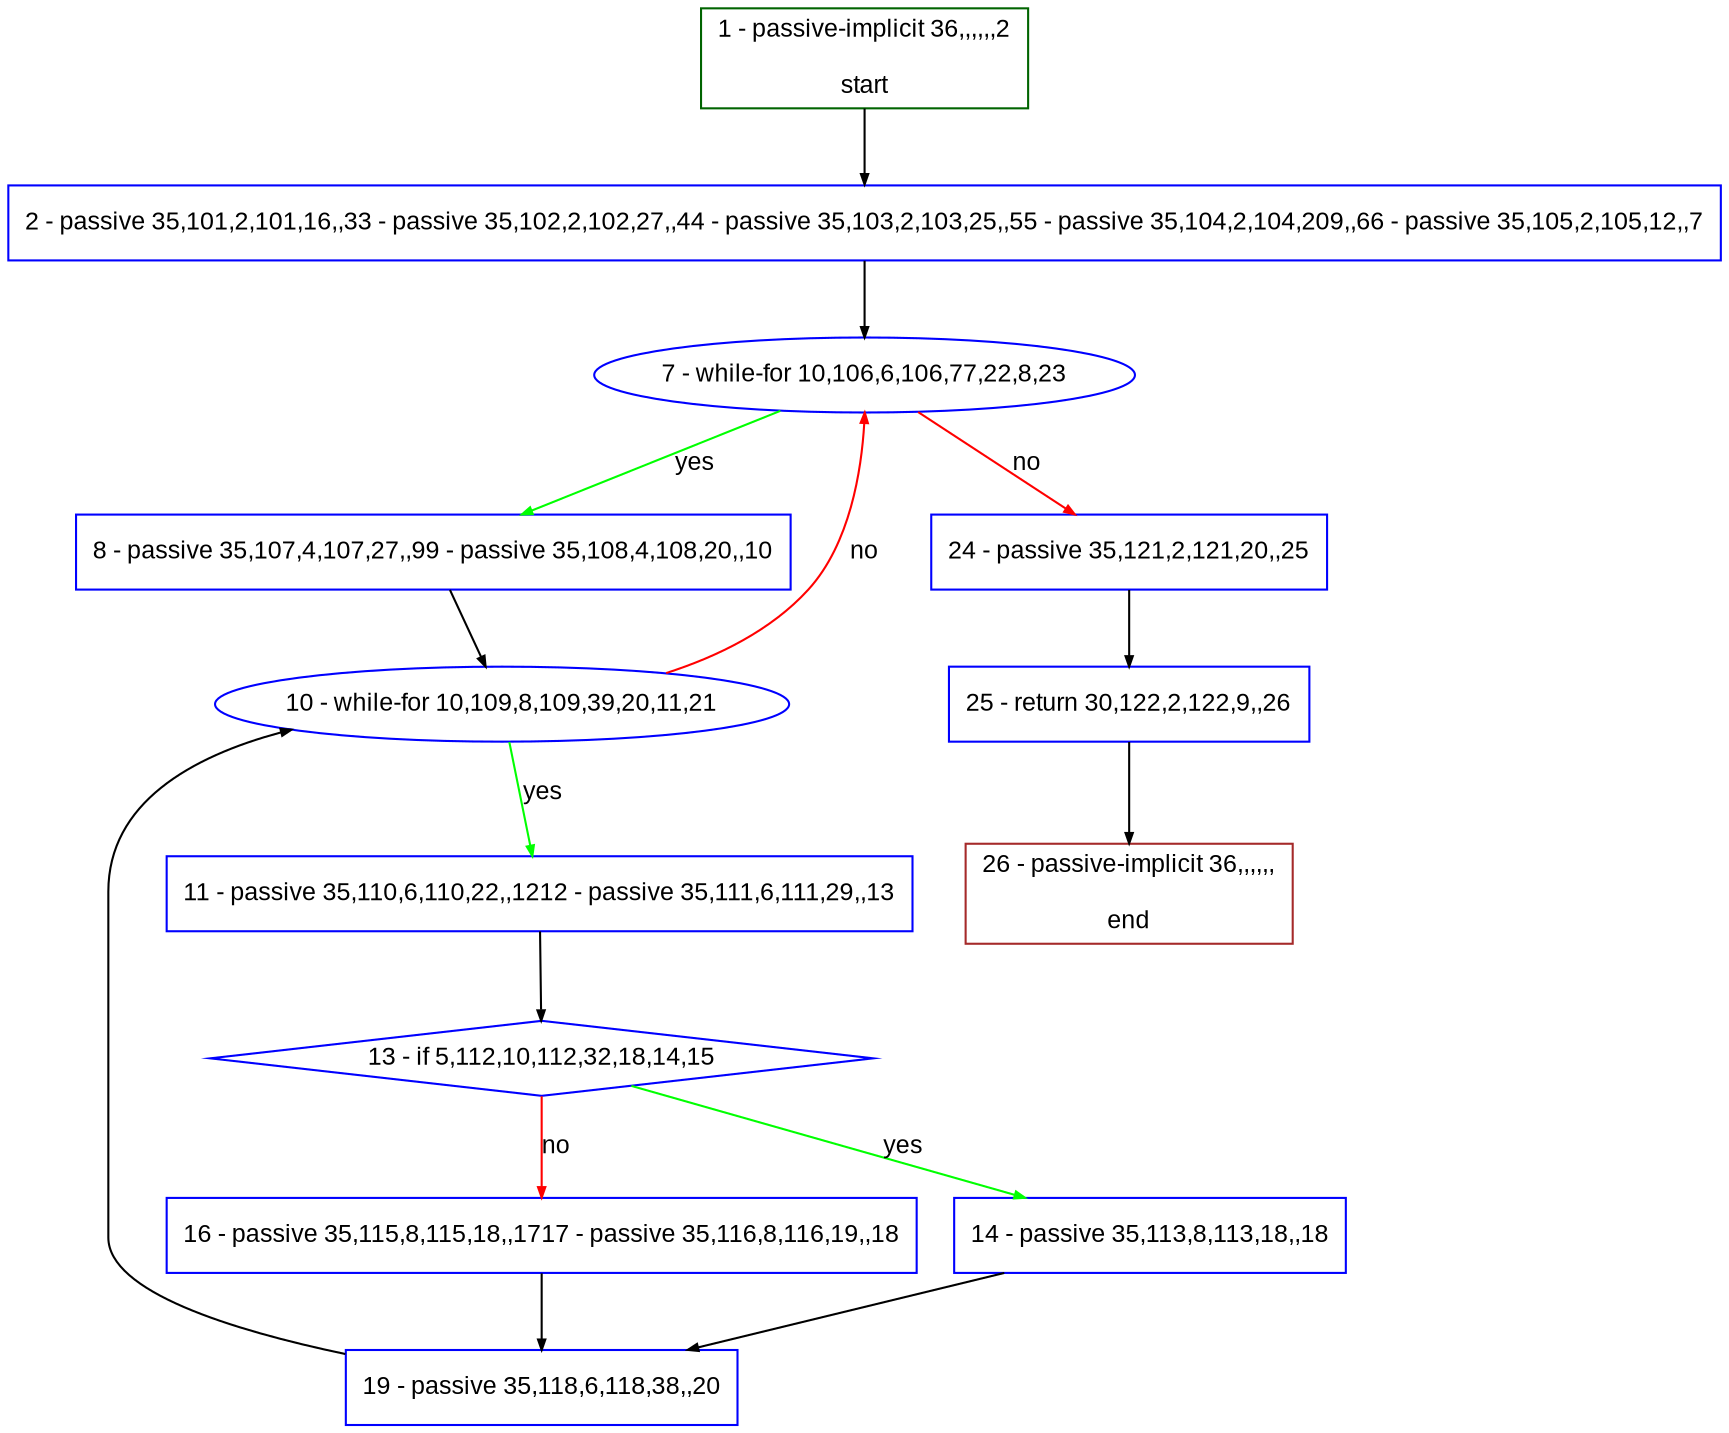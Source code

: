 digraph "" {
  graph [pack="true", label="", fontsize="12", packmode="clust", fontname="Arial", fillcolor="#FFFFCC", bgcolor="white", style="rounded,filled", compound="true"];
  node [node_initialized="no", label="", color="grey", fontsize="12", fillcolor="white", fontname="Arial", style="filled", shape="rectangle", compound="true", fixedsize="false"];
  edge [fontcolor="black", arrowhead="normal", arrowtail="none", arrowsize="0.5", ltail="", label="", color="black", fontsize="12", lhead="", fontname="Arial", dir="forward", compound="true"];
  __N1 [label="2 - passive 35,101,2,101,16,,33 - passive 35,102,2,102,27,,44 - passive 35,103,2,103,25,,55 - passive 35,104,2,104,209,,66 - passive 35,105,2,105,12,,7", color="#0000ff", fillcolor="#ffffff", style="filled", shape="box"];
  __N2 [label="1 - passive-implicit 36,,,,,,2\n\nstart", color="#006400", fillcolor="#ffffff", style="filled", shape="box"];
  __N3 [label="7 - while-for 10,106,6,106,77,22,8,23", color="#0000ff", fillcolor="#ffffff", style="filled", shape="oval"];
  __N4 [label="8 - passive 35,107,4,107,27,,99 - passive 35,108,4,108,20,,10", color="#0000ff", fillcolor="#ffffff", style="filled", shape="box"];
  __N5 [label="24 - passive 35,121,2,121,20,,25", color="#0000ff", fillcolor="#ffffff", style="filled", shape="box"];
  __N6 [label="10 - while-for 10,109,8,109,39,20,11,21", color="#0000ff", fillcolor="#ffffff", style="filled", shape="oval"];
  __N7 [label="11 - passive 35,110,6,110,22,,1212 - passive 35,111,6,111,29,,13", color="#0000ff", fillcolor="#ffffff", style="filled", shape="box"];
  __N8 [label="13 - if 5,112,10,112,32,18,14,15", color="#0000ff", fillcolor="#ffffff", style="filled", shape="diamond"];
  __N9 [label="14 - passive 35,113,8,113,18,,18", color="#0000ff", fillcolor="#ffffff", style="filled", shape="box"];
  __N10 [label="16 - passive 35,115,8,115,18,,1717 - passive 35,116,8,116,19,,18", color="#0000ff", fillcolor="#ffffff", style="filled", shape="box"];
  __N11 [label="19 - passive 35,118,6,118,38,,20", color="#0000ff", fillcolor="#ffffff", style="filled", shape="box"];
  __N12 [label="25 - return 30,122,2,122,9,,26", color="#0000ff", fillcolor="#ffffff", style="filled", shape="box"];
  __N13 [label="26 - passive-implicit 36,,,,,,\n\nend", color="#a52a2a", fillcolor="#ffffff", style="filled", shape="box"];
  __N2 -> __N1 [arrowhead="normal", arrowtail="none", color="#000000", label="", dir="forward"];
  __N1 -> __N3 [arrowhead="normal", arrowtail="none", color="#000000", label="", dir="forward"];
  __N3 -> __N4 [arrowhead="normal", arrowtail="none", color="#00ff00", label="yes", dir="forward"];
  __N3 -> __N5 [arrowhead="normal", arrowtail="none", color="#ff0000", label="no", dir="forward"];
  __N4 -> __N6 [arrowhead="normal", arrowtail="none", color="#000000", label="", dir="forward"];
  __N6 -> __N3 [arrowhead="normal", arrowtail="none", color="#ff0000", label="no", dir="forward"];
  __N6 -> __N7 [arrowhead="normal", arrowtail="none", color="#00ff00", label="yes", dir="forward"];
  __N7 -> __N8 [arrowhead="normal", arrowtail="none", color="#000000", label="", dir="forward"];
  __N8 -> __N9 [arrowhead="normal", arrowtail="none", color="#00ff00", label="yes", dir="forward"];
  __N8 -> __N10 [arrowhead="normal", arrowtail="none", color="#ff0000", label="no", dir="forward"];
  __N9 -> __N11 [arrowhead="normal", arrowtail="none", color="#000000", label="", dir="forward"];
  __N10 -> __N11 [arrowhead="normal", arrowtail="none", color="#000000", label="", dir="forward"];
  __N11 -> __N6 [arrowhead="normal", arrowtail="none", color="#000000", label="", dir="forward"];
  __N5 -> __N12 [arrowhead="normal", arrowtail="none", color="#000000", label="", dir="forward"];
  __N12 -> __N13 [arrowhead="normal", arrowtail="none", color="#000000", label="", dir="forward"];
}

